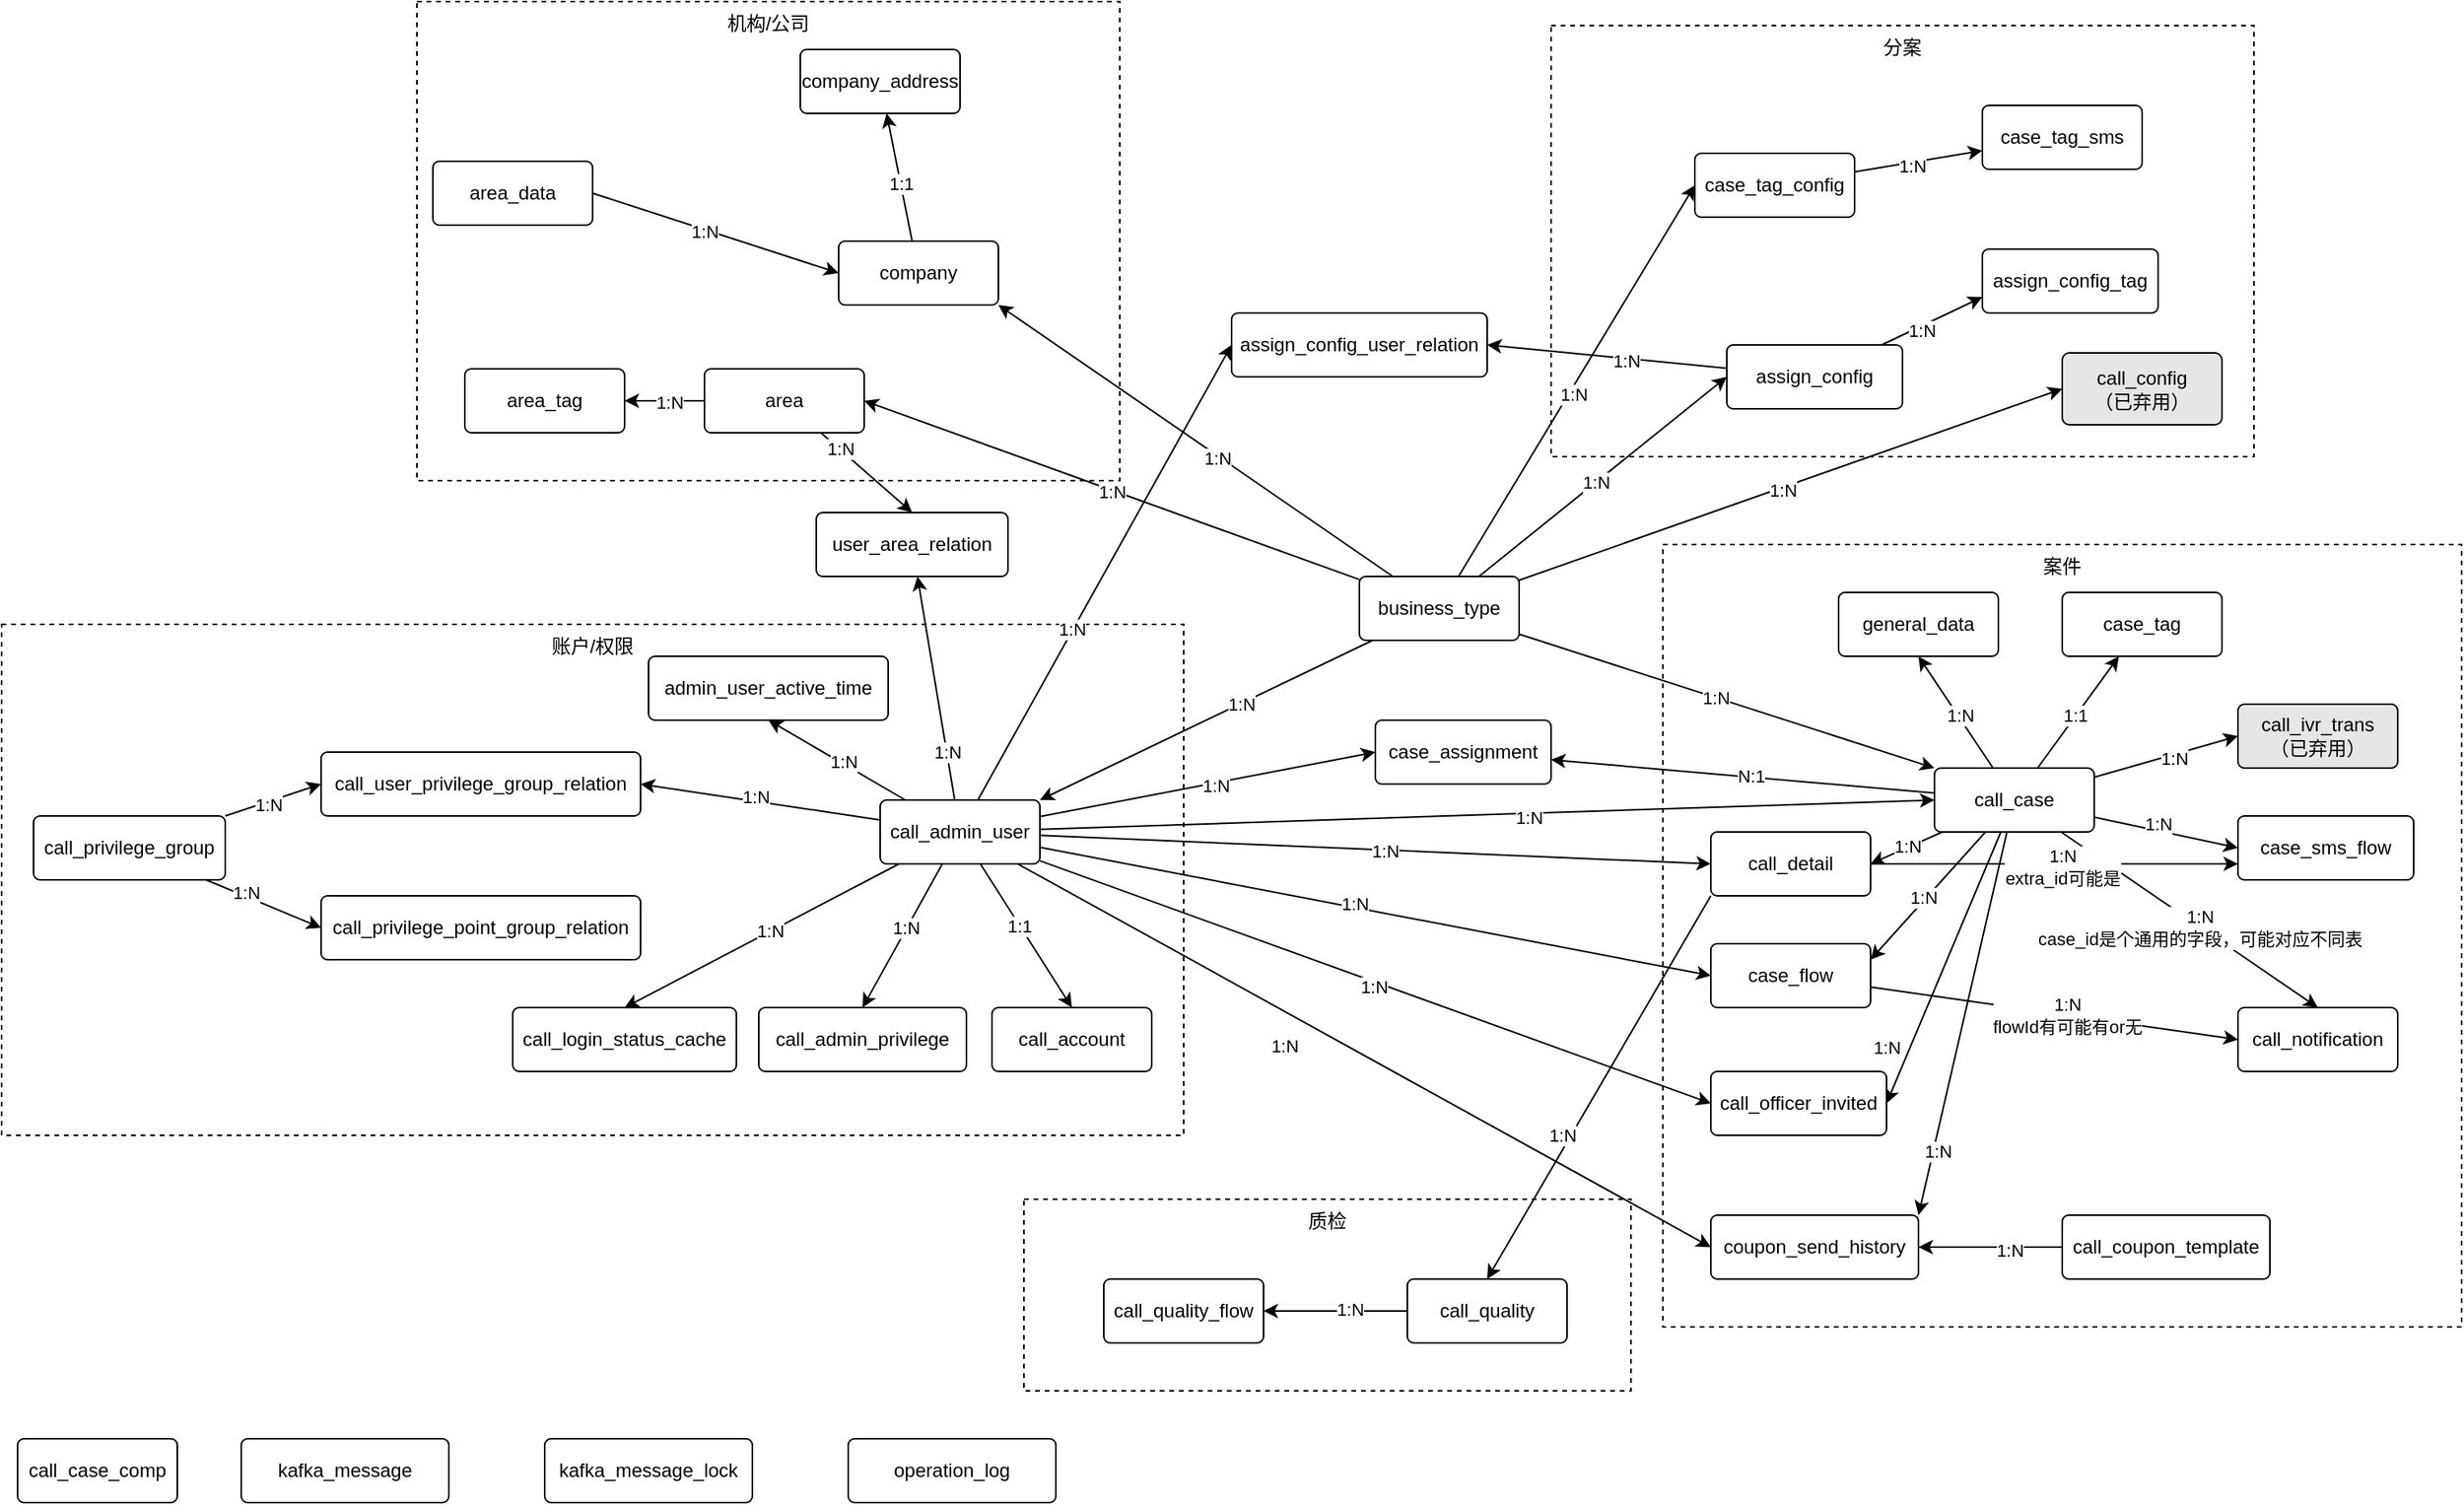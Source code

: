 <mxfile version="21.6.3" type="github">
  <diagram name="数据表及关系" id="yUdO4xcYojDsIHdRHsY_">
    <mxGraphModel dx="2021" dy="1785" grid="1" gridSize="10" guides="1" tooltips="1" connect="1" arrows="1" fold="1" page="1" pageScale="1" pageWidth="827" pageHeight="1169" math="0" shadow="0">
      <root>
        <mxCell id="0" />
        <mxCell id="1" parent="0" />
        <mxCell id="k25ElWPyXL3KTAe7HJmq-136" value="分案" style="rounded=0;whiteSpace=wrap;html=1;verticalAlign=top;dashed=1;" parent="1" vertex="1">
          <mxGeometry x="640" y="-935" width="440" height="270" as="geometry" />
        </mxCell>
        <mxCell id="k25ElWPyXL3KTAe7HJmq-135" value="质检" style="rounded=0;whiteSpace=wrap;html=1;verticalAlign=top;dashed=1;" parent="1" vertex="1">
          <mxGeometry x="310" y="-200" width="380" height="120" as="geometry" />
        </mxCell>
        <mxCell id="k25ElWPyXL3KTAe7HJmq-134" value="案件" style="rounded=0;whiteSpace=wrap;html=1;verticalAlign=top;dashed=1;" parent="1" vertex="1">
          <mxGeometry x="710" y="-610" width="500" height="490" as="geometry" />
        </mxCell>
        <mxCell id="k25ElWPyXL3KTAe7HJmq-133" value="账户/权限" style="rounded=0;whiteSpace=wrap;html=1;verticalAlign=top;dashed=1;" parent="1" vertex="1">
          <mxGeometry x="-330" y="-560" width="740" height="320" as="geometry" />
        </mxCell>
        <mxCell id="k25ElWPyXL3KTAe7HJmq-132" value="机构/公司" style="rounded=0;whiteSpace=wrap;html=1;verticalAlign=top;dashed=1;" parent="1" vertex="1">
          <mxGeometry x="-70" y="-950" width="440" height="300" as="geometry" />
        </mxCell>
        <mxCell id="k25ElWPyXL3KTAe7HJmq-6" style="rounded=0;orthogonalLoop=1;jettySize=auto;html=1;" parent="1" source="k25ElWPyXL3KTAe7HJmq-3" target="k25ElWPyXL3KTAe7HJmq-5" edge="1">
          <mxGeometry relative="1" as="geometry" />
        </mxCell>
        <mxCell id="k25ElWPyXL3KTAe7HJmq-7" value="1:1" style="edgeLabel;html=1;align=center;verticalAlign=middle;resizable=0;points=[];" parent="k25ElWPyXL3KTAe7HJmq-6" vertex="1" connectable="0">
          <mxGeometry x="-0.04" y="1" relative="1" as="geometry">
            <mxPoint y="1" as="offset" />
          </mxGeometry>
        </mxCell>
        <mxCell id="k25ElWPyXL3KTAe7HJmq-18" style="edgeStyle=none;rounded=0;orthogonalLoop=1;jettySize=auto;html=1;entryX=1;entryY=0.5;entryDx=0;entryDy=0;" parent="1" source="k25ElWPyXL3KTAe7HJmq-3" target="k25ElWPyXL3KTAe7HJmq-17" edge="1">
          <mxGeometry relative="1" as="geometry" />
        </mxCell>
        <mxCell id="k25ElWPyXL3KTAe7HJmq-19" value="1:N" style="edgeLabel;html=1;align=center;verticalAlign=middle;resizable=0;points=[];" parent="k25ElWPyXL3KTAe7HJmq-18" vertex="1" connectable="0">
          <mxGeometry x="-0.017" y="-1" relative="1" as="geometry">
            <mxPoint as="offset" />
          </mxGeometry>
        </mxCell>
        <mxCell id="k25ElWPyXL3KTAe7HJmq-23" style="edgeStyle=none;rounded=0;orthogonalLoop=1;jettySize=auto;html=1;entryX=1;entryY=0.25;entryDx=0;entryDy=0;" parent="1" source="k25ElWPyXL3KTAe7HJmq-3" target="k25ElWPyXL3KTAe7HJmq-22" edge="1">
          <mxGeometry relative="1" as="geometry" />
        </mxCell>
        <mxCell id="k25ElWPyXL3KTAe7HJmq-25" value="1:N" style="edgeLabel;html=1;align=center;verticalAlign=middle;resizable=0;points=[];" parent="k25ElWPyXL3KTAe7HJmq-23" vertex="1" connectable="0">
          <mxGeometry x="0.056" y="-2" relative="1" as="geometry">
            <mxPoint as="offset" />
          </mxGeometry>
        </mxCell>
        <mxCell id="k25ElWPyXL3KTAe7HJmq-47" style="edgeStyle=none;rounded=0;orthogonalLoop=1;jettySize=auto;html=1;entryX=0;entryY=0.5;entryDx=0;entryDy=0;" parent="1" source="k25ElWPyXL3KTAe7HJmq-3" target="k25ElWPyXL3KTAe7HJmq-46" edge="1">
          <mxGeometry relative="1" as="geometry" />
        </mxCell>
        <mxCell id="k25ElWPyXL3KTAe7HJmq-48" value="1:N" style="edgeLabel;html=1;align=center;verticalAlign=middle;resizable=0;points=[];" parent="k25ElWPyXL3KTAe7HJmq-47" vertex="1" connectable="0">
          <mxGeometry x="0.111" y="-2" relative="1" as="geometry">
            <mxPoint x="-1" as="offset" />
          </mxGeometry>
        </mxCell>
        <mxCell id="k25ElWPyXL3KTAe7HJmq-53" style="edgeStyle=none;rounded=0;orthogonalLoop=1;jettySize=auto;html=1;entryX=0.5;entryY=0;entryDx=0;entryDy=0;" parent="1" source="k25ElWPyXL3KTAe7HJmq-3" target="k25ElWPyXL3KTAe7HJmq-52" edge="1">
          <mxGeometry relative="1" as="geometry" />
        </mxCell>
        <mxCell id="k25ElWPyXL3KTAe7HJmq-55" value="1:N&lt;br&gt;case_id是个通用的字段，可能对应不同表" style="edgeLabel;html=1;align=center;verticalAlign=middle;resizable=0;points=[];" parent="k25ElWPyXL3KTAe7HJmq-53" vertex="1" connectable="0">
          <mxGeometry x="0.08" y="-1" relative="1" as="geometry">
            <mxPoint as="offset" />
          </mxGeometry>
        </mxCell>
        <mxCell id="k25ElWPyXL3KTAe7HJmq-58" style="edgeStyle=none;rounded=0;orthogonalLoop=1;jettySize=auto;html=1;entryX=1;entryY=0.5;entryDx=0;entryDy=0;" parent="1" source="k25ElWPyXL3KTAe7HJmq-3" target="k25ElWPyXL3KTAe7HJmq-57" edge="1">
          <mxGeometry relative="1" as="geometry" />
        </mxCell>
        <mxCell id="k25ElWPyXL3KTAe7HJmq-60" value="1:N" style="edgeLabel;html=1;align=center;verticalAlign=middle;resizable=0;points=[];" parent="k25ElWPyXL3KTAe7HJmq-58" vertex="1" connectable="0">
          <mxGeometry x="-0.037" relative="1" as="geometry">
            <mxPoint x="-37" y="53" as="offset" />
          </mxGeometry>
        </mxCell>
        <mxCell id="k25ElWPyXL3KTAe7HJmq-78" style="edgeStyle=none;rounded=0;orthogonalLoop=1;jettySize=auto;html=1;" parent="1" source="k25ElWPyXL3KTAe7HJmq-3" target="k25ElWPyXL3KTAe7HJmq-77" edge="1">
          <mxGeometry relative="1" as="geometry" />
        </mxCell>
        <mxCell id="k25ElWPyXL3KTAe7HJmq-80" value="N:1" style="edgeLabel;html=1;align=center;verticalAlign=middle;resizable=0;points=[];" parent="k25ElWPyXL3KTAe7HJmq-78" vertex="1" connectable="0">
          <mxGeometry x="-0.035" y="-1" relative="1" as="geometry">
            <mxPoint as="offset" />
          </mxGeometry>
        </mxCell>
        <mxCell id="k25ElWPyXL3KTAe7HJmq-83" style="edgeStyle=none;rounded=0;orthogonalLoop=1;jettySize=auto;html=1;entryX=0;entryY=0.5;entryDx=0;entryDy=0;" parent="1" source="k25ElWPyXL3KTAe7HJmq-3" target="k25ElWPyXL3KTAe7HJmq-82" edge="1">
          <mxGeometry relative="1" as="geometry" />
        </mxCell>
        <mxCell id="k25ElWPyXL3KTAe7HJmq-84" value="1:N" style="edgeLabel;html=1;align=center;verticalAlign=middle;resizable=0;points=[];" parent="k25ElWPyXL3KTAe7HJmq-83" vertex="1" connectable="0">
          <mxGeometry x="0.175" y="-3" relative="1" as="geometry">
            <mxPoint x="-12" y="-10" as="offset" />
          </mxGeometry>
        </mxCell>
        <mxCell id="k25ElWPyXL3KTAe7HJmq-97" style="edgeStyle=none;rounded=0;orthogonalLoop=1;jettySize=auto;html=1;entryX=1;entryY=0;entryDx=0;entryDy=0;" parent="1" source="k25ElWPyXL3KTAe7HJmq-3" target="k25ElWPyXL3KTAe7HJmq-96" edge="1">
          <mxGeometry relative="1" as="geometry" />
        </mxCell>
        <mxCell id="k25ElWPyXL3KTAe7HJmq-98" value="1:N" style="edgeLabel;html=1;align=center;verticalAlign=middle;resizable=0;points=[];" parent="k25ElWPyXL3KTAe7HJmq-97" vertex="1" connectable="0">
          <mxGeometry x="0.362" y="-1" relative="1" as="geometry">
            <mxPoint x="-5" y="37" as="offset" />
          </mxGeometry>
        </mxCell>
        <mxCell id="k25ElWPyXL3KTAe7HJmq-104" style="edgeStyle=none;rounded=0;orthogonalLoop=1;jettySize=auto;html=1;entryX=0.5;entryY=1;entryDx=0;entryDy=0;" parent="1" source="k25ElWPyXL3KTAe7HJmq-3" target="k25ElWPyXL3KTAe7HJmq-103" edge="1">
          <mxGeometry relative="1" as="geometry" />
        </mxCell>
        <mxCell id="k25ElWPyXL3KTAe7HJmq-105" value="1:N" style="edgeLabel;html=1;align=center;verticalAlign=middle;resizable=0;points=[];" parent="k25ElWPyXL3KTAe7HJmq-104" vertex="1" connectable="0">
          <mxGeometry x="-0.059" y="-1" relative="1" as="geometry">
            <mxPoint as="offset" />
          </mxGeometry>
        </mxCell>
        <mxCell id="k25ElWPyXL3KTAe7HJmq-3" value="call_case" style="rounded=1;arcSize=10;whiteSpace=wrap;html=1;align=center;" parent="1" vertex="1">
          <mxGeometry x="880" y="-470" width="100" height="40" as="geometry" />
        </mxCell>
        <mxCell id="k25ElWPyXL3KTAe7HJmq-5" value="case_tag" style="rounded=1;arcSize=10;whiteSpace=wrap;html=1;align=center;" parent="1" vertex="1">
          <mxGeometry x="960" y="-580" width="100" height="40" as="geometry" />
        </mxCell>
        <mxCell id="k25ElWPyXL3KTAe7HJmq-9" style="edgeStyle=none;rounded=0;orthogonalLoop=1;jettySize=auto;html=1;entryX=0;entryY=0;entryDx=0;entryDy=0;" parent="1" source="k25ElWPyXL3KTAe7HJmq-8" target="k25ElWPyXL3KTAe7HJmq-3" edge="1">
          <mxGeometry relative="1" as="geometry" />
        </mxCell>
        <mxCell id="k25ElWPyXL3KTAe7HJmq-10" value="1:N" style="edgeLabel;html=1;align=center;verticalAlign=middle;resizable=0;points=[];" parent="k25ElWPyXL3KTAe7HJmq-9" vertex="1" connectable="0">
          <mxGeometry x="-0.068" relative="1" as="geometry">
            <mxPoint x="1" as="offset" />
          </mxGeometry>
        </mxCell>
        <mxCell id="k25ElWPyXL3KTAe7HJmq-15" style="edgeStyle=none;rounded=0;orthogonalLoop=1;jettySize=auto;html=1;entryX=1;entryY=0;entryDx=0;entryDy=0;" parent="1" source="k25ElWPyXL3KTAe7HJmq-8" target="k25ElWPyXL3KTAe7HJmq-11" edge="1">
          <mxGeometry relative="1" as="geometry" />
        </mxCell>
        <mxCell id="k25ElWPyXL3KTAe7HJmq-16" value="1:N" style="edgeLabel;html=1;align=center;verticalAlign=middle;resizable=0;points=[];" parent="k25ElWPyXL3KTAe7HJmq-15" vertex="1" connectable="0">
          <mxGeometry x="-0.207" relative="1" as="geometry">
            <mxPoint as="offset" />
          </mxGeometry>
        </mxCell>
        <mxCell id="k25ElWPyXL3KTAe7HJmq-31" style="edgeStyle=none;rounded=0;orthogonalLoop=1;jettySize=auto;html=1;entryX=0;entryY=0.5;entryDx=0;entryDy=0;" parent="1" source="k25ElWPyXL3KTAe7HJmq-8" target="k25ElWPyXL3KTAe7HJmq-27" edge="1">
          <mxGeometry relative="1" as="geometry" />
        </mxCell>
        <mxCell id="k25ElWPyXL3KTAe7HJmq-32" value="1:N" style="edgeLabel;html=1;align=center;verticalAlign=middle;resizable=0;points=[];" parent="k25ElWPyXL3KTAe7HJmq-31" vertex="1" connectable="0">
          <mxGeometry x="-0.055" y="-2" relative="1" as="geometry">
            <mxPoint as="offset" />
          </mxGeometry>
        </mxCell>
        <mxCell id="k25ElWPyXL3KTAe7HJmq-43" style="edgeStyle=none;rounded=0;orthogonalLoop=1;jettySize=auto;html=1;entryX=0;entryY=0.5;entryDx=0;entryDy=0;" parent="1" source="k25ElWPyXL3KTAe7HJmq-8" target="k25ElWPyXL3KTAe7HJmq-42" edge="1">
          <mxGeometry relative="1" as="geometry" />
        </mxCell>
        <mxCell id="k25ElWPyXL3KTAe7HJmq-44" value="1:N" style="edgeLabel;html=1;align=center;verticalAlign=middle;resizable=0;points=[];" parent="k25ElWPyXL3KTAe7HJmq-43" vertex="1" connectable="0">
          <mxGeometry x="-0.031" relative="1" as="geometry">
            <mxPoint y="1" as="offset" />
          </mxGeometry>
        </mxCell>
        <mxCell id="k25ElWPyXL3KTAe7HJmq-89" style="edgeStyle=none;rounded=0;orthogonalLoop=1;jettySize=auto;html=1;entryX=1;entryY=1;entryDx=0;entryDy=0;" parent="1" source="k25ElWPyXL3KTAe7HJmq-8" target="k25ElWPyXL3KTAe7HJmq-85" edge="1">
          <mxGeometry relative="1" as="geometry" />
        </mxCell>
        <mxCell id="k25ElWPyXL3KTAe7HJmq-90" value="1:N" style="edgeLabel;html=1;align=center;verticalAlign=middle;resizable=0;points=[];" parent="k25ElWPyXL3KTAe7HJmq-89" vertex="1" connectable="0">
          <mxGeometry x="-0.118" y="1" relative="1" as="geometry">
            <mxPoint x="-1" as="offset" />
          </mxGeometry>
        </mxCell>
        <mxCell id="k25ElWPyXL3KTAe7HJmq-91" style="edgeStyle=none;rounded=0;orthogonalLoop=1;jettySize=auto;html=1;entryX=1;entryY=0.5;entryDx=0;entryDy=0;" parent="1" source="k25ElWPyXL3KTAe7HJmq-8" target="k25ElWPyXL3KTAe7HJmq-86" edge="1">
          <mxGeometry relative="1" as="geometry" />
        </mxCell>
        <mxCell id="k25ElWPyXL3KTAe7HJmq-92" value="1:N" style="edgeLabel;html=1;align=center;verticalAlign=middle;resizable=0;points=[];" parent="k25ElWPyXL3KTAe7HJmq-91" vertex="1" connectable="0">
          <mxGeometry x="-0.008" relative="1" as="geometry">
            <mxPoint x="-1" as="offset" />
          </mxGeometry>
        </mxCell>
        <mxCell id="k25ElWPyXL3KTAe7HJmq-122" style="edgeStyle=none;rounded=0;orthogonalLoop=1;jettySize=auto;html=1;entryX=0;entryY=0.5;entryDx=0;entryDy=0;" parent="1" source="k25ElWPyXL3KTAe7HJmq-8" target="k25ElWPyXL3KTAe7HJmq-121" edge="1">
          <mxGeometry relative="1" as="geometry" />
        </mxCell>
        <mxCell id="k25ElWPyXL3KTAe7HJmq-123" value="1:N" style="edgeLabel;html=1;align=center;verticalAlign=middle;resizable=0;points=[];" parent="k25ElWPyXL3KTAe7HJmq-122" vertex="1" connectable="0">
          <mxGeometry x="-0.05" y="1" relative="1" as="geometry">
            <mxPoint y="1" as="offset" />
          </mxGeometry>
        </mxCell>
        <mxCell id="k25ElWPyXL3KTAe7HJmq-8" value="business_type" style="rounded=1;arcSize=10;whiteSpace=wrap;html=1;align=center;" parent="1" vertex="1">
          <mxGeometry x="520" y="-590" width="100" height="40" as="geometry" />
        </mxCell>
        <mxCell id="k25ElWPyXL3KTAe7HJmq-12" style="edgeStyle=none;rounded=0;orthogonalLoop=1;jettySize=auto;html=1;entryX=0;entryY=0.5;entryDx=0;entryDy=0;" parent="1" source="k25ElWPyXL3KTAe7HJmq-11" target="k25ElWPyXL3KTAe7HJmq-3" edge="1">
          <mxGeometry relative="1" as="geometry" />
        </mxCell>
        <mxCell id="k25ElWPyXL3KTAe7HJmq-13" value="1:N" style="edgeLabel;html=1;align=center;verticalAlign=middle;resizable=0;points=[];" parent="k25ElWPyXL3KTAe7HJmq-12" vertex="1" connectable="0">
          <mxGeometry x="0.091" y="-1" relative="1" as="geometry">
            <mxPoint y="1" as="offset" />
          </mxGeometry>
        </mxCell>
        <mxCell id="k25ElWPyXL3KTAe7HJmq-20" style="edgeStyle=none;rounded=0;orthogonalLoop=1;jettySize=auto;html=1;entryX=0;entryY=0.5;entryDx=0;entryDy=0;" parent="1" source="k25ElWPyXL3KTAe7HJmq-11" target="k25ElWPyXL3KTAe7HJmq-17" edge="1">
          <mxGeometry relative="1" as="geometry" />
        </mxCell>
        <mxCell id="k25ElWPyXL3KTAe7HJmq-21" value="1:N" style="edgeLabel;html=1;align=center;verticalAlign=middle;resizable=0;points=[];" parent="k25ElWPyXL3KTAe7HJmq-20" vertex="1" connectable="0">
          <mxGeometry x="0.028" relative="1" as="geometry">
            <mxPoint as="offset" />
          </mxGeometry>
        </mxCell>
        <mxCell id="k25ElWPyXL3KTAe7HJmq-24" style="edgeStyle=none;rounded=0;orthogonalLoop=1;jettySize=auto;html=1;entryX=0;entryY=0.5;entryDx=0;entryDy=0;" parent="1" source="k25ElWPyXL3KTAe7HJmq-11" target="k25ElWPyXL3KTAe7HJmq-22" edge="1">
          <mxGeometry relative="1" as="geometry">
            <mxPoint x="610" y="-600" as="targetPoint" />
          </mxGeometry>
        </mxCell>
        <mxCell id="k25ElWPyXL3KTAe7HJmq-26" value="1:N" style="edgeLabel;html=1;align=center;verticalAlign=middle;resizable=0;points=[];" parent="k25ElWPyXL3KTAe7HJmq-24" vertex="1" connectable="0">
          <mxGeometry x="-0.064" y="2" relative="1" as="geometry">
            <mxPoint as="offset" />
          </mxGeometry>
        </mxCell>
        <mxCell id="k25ElWPyXL3KTAe7HJmq-36" style="edgeStyle=none;rounded=0;orthogonalLoop=1;jettySize=auto;html=1;entryX=0.5;entryY=0;entryDx=0;entryDy=0;" parent="1" source="k25ElWPyXL3KTAe7HJmq-11" target="k25ElWPyXL3KTAe7HJmq-35" edge="1">
          <mxGeometry relative="1" as="geometry" />
        </mxCell>
        <mxCell id="k25ElWPyXL3KTAe7HJmq-37" value="1:1" style="edgeLabel;html=1;align=center;verticalAlign=middle;resizable=0;points=[];" parent="k25ElWPyXL3KTAe7HJmq-36" vertex="1" connectable="0">
          <mxGeometry x="-0.13" y="-1" relative="1" as="geometry">
            <mxPoint y="-1" as="offset" />
          </mxGeometry>
        </mxCell>
        <mxCell id="k25ElWPyXL3KTAe7HJmq-40" style="edgeStyle=none;rounded=0;orthogonalLoop=1;jettySize=auto;html=1;entryX=0.5;entryY=0;entryDx=0;entryDy=0;" parent="1" source="k25ElWPyXL3KTAe7HJmq-11" target="k25ElWPyXL3KTAe7HJmq-38" edge="1">
          <mxGeometry relative="1" as="geometry" />
        </mxCell>
        <mxCell id="k25ElWPyXL3KTAe7HJmq-41" value="1:N" style="edgeLabel;html=1;align=center;verticalAlign=middle;resizable=0;points=[];" parent="k25ElWPyXL3KTAe7HJmq-40" vertex="1" connectable="0">
          <mxGeometry x="-0.103" y="-2" relative="1" as="geometry">
            <mxPoint x="1" as="offset" />
          </mxGeometry>
        </mxCell>
        <mxCell id="k25ElWPyXL3KTAe7HJmq-50" style="edgeStyle=none;rounded=0;orthogonalLoop=1;jettySize=auto;html=1;entryX=0.5;entryY=0;entryDx=0;entryDy=0;" parent="1" source="k25ElWPyXL3KTAe7HJmq-11" target="k25ElWPyXL3KTAe7HJmq-49" edge="1">
          <mxGeometry relative="1" as="geometry" />
        </mxCell>
        <mxCell id="k25ElWPyXL3KTAe7HJmq-51" value="1:N" style="edgeLabel;html=1;align=center;verticalAlign=middle;resizable=0;points=[];" parent="k25ElWPyXL3KTAe7HJmq-50" vertex="1" connectable="0">
          <mxGeometry x="-0.064" relative="1" as="geometry">
            <mxPoint as="offset" />
          </mxGeometry>
        </mxCell>
        <mxCell id="k25ElWPyXL3KTAe7HJmq-59" style="edgeStyle=none;rounded=0;orthogonalLoop=1;jettySize=auto;html=1;entryX=0;entryY=0.5;entryDx=0;entryDy=0;" parent="1" source="k25ElWPyXL3KTAe7HJmq-11" target="k25ElWPyXL3KTAe7HJmq-57" edge="1">
          <mxGeometry relative="1" as="geometry" />
        </mxCell>
        <mxCell id="k25ElWPyXL3KTAe7HJmq-61" value="1:N" style="edgeLabel;html=1;align=center;verticalAlign=middle;resizable=0;points=[];" parent="k25ElWPyXL3KTAe7HJmq-59" vertex="1" connectable="0">
          <mxGeometry x="0.001" y="-3" relative="1" as="geometry">
            <mxPoint as="offset" />
          </mxGeometry>
        </mxCell>
        <mxCell id="k25ElWPyXL3KTAe7HJmq-71" style="edgeStyle=none;rounded=0;orthogonalLoop=1;jettySize=auto;html=1;entryX=1;entryY=0.5;entryDx=0;entryDy=0;" parent="1" source="k25ElWPyXL3KTAe7HJmq-11" target="k25ElWPyXL3KTAe7HJmq-70" edge="1">
          <mxGeometry relative="1" as="geometry" />
        </mxCell>
        <mxCell id="k25ElWPyXL3KTAe7HJmq-74" value="1:N" style="edgeLabel;html=1;align=center;verticalAlign=middle;resizable=0;points=[];" parent="k25ElWPyXL3KTAe7HJmq-71" vertex="1" connectable="0">
          <mxGeometry x="0.045" y="-3" relative="1" as="geometry">
            <mxPoint as="offset" />
          </mxGeometry>
        </mxCell>
        <mxCell id="k25ElWPyXL3KTAe7HJmq-79" style="edgeStyle=none;rounded=0;orthogonalLoop=1;jettySize=auto;html=1;entryX=0;entryY=0.5;entryDx=0;entryDy=0;" parent="1" source="k25ElWPyXL3KTAe7HJmq-11" target="k25ElWPyXL3KTAe7HJmq-77" edge="1">
          <mxGeometry relative="1" as="geometry" />
        </mxCell>
        <mxCell id="k25ElWPyXL3KTAe7HJmq-81" value="1:N" style="edgeLabel;html=1;align=center;verticalAlign=middle;resizable=0;points=[];" parent="k25ElWPyXL3KTAe7HJmq-79" vertex="1" connectable="0">
          <mxGeometry x="0.048" y="3" relative="1" as="geometry">
            <mxPoint y="4" as="offset" />
          </mxGeometry>
        </mxCell>
        <mxCell id="k25ElWPyXL3KTAe7HJmq-101" style="edgeStyle=none;rounded=0;orthogonalLoop=1;jettySize=auto;html=1;entryX=0;entryY=0.5;entryDx=0;entryDy=0;" parent="1" source="k25ElWPyXL3KTAe7HJmq-11" target="k25ElWPyXL3KTAe7HJmq-96" edge="1">
          <mxGeometry relative="1" as="geometry" />
        </mxCell>
        <mxCell id="k25ElWPyXL3KTAe7HJmq-102" value="1:N" style="edgeLabel;html=1;align=center;verticalAlign=middle;resizable=0;points=[];" parent="k25ElWPyXL3KTAe7HJmq-101" vertex="1" connectable="0">
          <mxGeometry x="0.223" y="2" relative="1" as="geometry">
            <mxPoint x="-100" y="-31" as="offset" />
          </mxGeometry>
        </mxCell>
        <mxCell id="k25ElWPyXL3KTAe7HJmq-111" style="edgeStyle=none;rounded=0;orthogonalLoop=1;jettySize=auto;html=1;" parent="1" source="k25ElWPyXL3KTAe7HJmq-11" target="k25ElWPyXL3KTAe7HJmq-109" edge="1">
          <mxGeometry relative="1" as="geometry" />
        </mxCell>
        <mxCell id="k25ElWPyXL3KTAe7HJmq-113" value="1:N" style="edgeLabel;html=1;align=center;verticalAlign=middle;resizable=0;points=[];" parent="k25ElWPyXL3KTAe7HJmq-111" vertex="1" connectable="0">
          <mxGeometry x="-0.56" relative="1" as="geometry">
            <mxPoint as="offset" />
          </mxGeometry>
        </mxCell>
        <mxCell id="k25ElWPyXL3KTAe7HJmq-115" style="edgeStyle=none;rounded=0;orthogonalLoop=1;jettySize=auto;html=1;entryX=0.5;entryY=1;entryDx=0;entryDy=0;" parent="1" source="k25ElWPyXL3KTAe7HJmq-11" target="k25ElWPyXL3KTAe7HJmq-114" edge="1">
          <mxGeometry relative="1" as="geometry" />
        </mxCell>
        <mxCell id="k25ElWPyXL3KTAe7HJmq-116" value="1:N" style="edgeLabel;html=1;align=center;verticalAlign=middle;resizable=0;points=[];" parent="k25ElWPyXL3KTAe7HJmq-115" vertex="1" connectable="0">
          <mxGeometry x="-0.086" y="-1" relative="1" as="geometry">
            <mxPoint as="offset" />
          </mxGeometry>
        </mxCell>
        <mxCell id="k25ElWPyXL3KTAe7HJmq-130" style="edgeStyle=none;rounded=0;orthogonalLoop=1;jettySize=auto;html=1;entryX=0;entryY=0.5;entryDx=0;entryDy=0;" parent="1" source="k25ElWPyXL3KTAe7HJmq-11" target="k25ElWPyXL3KTAe7HJmq-127" edge="1">
          <mxGeometry relative="1" as="geometry" />
        </mxCell>
        <mxCell id="k25ElWPyXL3KTAe7HJmq-131" value="1:N" style="edgeLabel;html=1;align=center;verticalAlign=middle;resizable=0;points=[];" parent="k25ElWPyXL3KTAe7HJmq-130" vertex="1" connectable="0">
          <mxGeometry x="-0.25" y="1" relative="1" as="geometry">
            <mxPoint as="offset" />
          </mxGeometry>
        </mxCell>
        <mxCell id="k25ElWPyXL3KTAe7HJmq-11" value="call_admin_user" style="rounded=1;arcSize=10;whiteSpace=wrap;html=1;align=center;" parent="1" vertex="1">
          <mxGeometry x="220" y="-450" width="100" height="40" as="geometry" />
        </mxCell>
        <mxCell id="k25ElWPyXL3KTAe7HJmq-65" style="edgeStyle=none;rounded=0;orthogonalLoop=1;jettySize=auto;html=1;entryX=0.5;entryY=0;entryDx=0;entryDy=0;exitX=0;exitY=1;exitDx=0;exitDy=0;" parent="1" source="k25ElWPyXL3KTAe7HJmq-17" target="k25ElWPyXL3KTAe7HJmq-64" edge="1">
          <mxGeometry relative="1" as="geometry" />
        </mxCell>
        <mxCell id="k25ElWPyXL3KTAe7HJmq-66" value="1:N" style="edgeLabel;html=1;align=center;verticalAlign=middle;resizable=0;points=[];" parent="k25ElWPyXL3KTAe7HJmq-65" vertex="1" connectable="0">
          <mxGeometry x="-0.125" relative="1" as="geometry">
            <mxPoint x="-32" y="45" as="offset" />
          </mxGeometry>
        </mxCell>
        <mxCell id="r7IPP9PSDweJiNPolzMG-1" style="edgeStyle=orthogonalEdgeStyle;rounded=0;orthogonalLoop=1;jettySize=auto;html=1;entryX=0;entryY=0.75;entryDx=0;entryDy=0;" edge="1" parent="1" source="k25ElWPyXL3KTAe7HJmq-17" target="k25ElWPyXL3KTAe7HJmq-82">
          <mxGeometry relative="1" as="geometry" />
        </mxCell>
        <mxCell id="r7IPP9PSDweJiNPolzMG-2" value="1:N&lt;br&gt;extra_id可能是" style="edgeLabel;html=1;align=center;verticalAlign=middle;resizable=0;points=[];" vertex="1" connectable="0" parent="r7IPP9PSDweJiNPolzMG-1">
          <mxGeometry x="0.043" y="-1" relative="1" as="geometry">
            <mxPoint y="1" as="offset" />
          </mxGeometry>
        </mxCell>
        <mxCell id="k25ElWPyXL3KTAe7HJmq-17" value="call_detail" style="rounded=1;arcSize=10;whiteSpace=wrap;html=1;align=center;" parent="1" vertex="1">
          <mxGeometry x="740" y="-430" width="100" height="40" as="geometry" />
        </mxCell>
        <mxCell id="k25ElWPyXL3KTAe7HJmq-54" style="edgeStyle=none;rounded=0;orthogonalLoop=1;jettySize=auto;html=1;entryX=0;entryY=0.5;entryDx=0;entryDy=0;" parent="1" source="k25ElWPyXL3KTAe7HJmq-22" target="k25ElWPyXL3KTAe7HJmq-52" edge="1">
          <mxGeometry relative="1" as="geometry" />
        </mxCell>
        <mxCell id="k25ElWPyXL3KTAe7HJmq-56" value="1:N&lt;br&gt;flowId有可能有or无" style="edgeLabel;html=1;align=center;verticalAlign=middle;resizable=0;points=[];" parent="k25ElWPyXL3KTAe7HJmq-54" vertex="1" connectable="0">
          <mxGeometry x="-0.137" y="-2" relative="1" as="geometry">
            <mxPoint x="24" y="1" as="offset" />
          </mxGeometry>
        </mxCell>
        <mxCell id="k25ElWPyXL3KTAe7HJmq-22" value="case_flow" style="rounded=1;arcSize=10;whiteSpace=wrap;html=1;align=center;" parent="1" vertex="1">
          <mxGeometry x="740" y="-360" width="100" height="40" as="geometry" />
        </mxCell>
        <mxCell id="k25ElWPyXL3KTAe7HJmq-29" style="edgeStyle=none;rounded=0;orthogonalLoop=1;jettySize=auto;html=1;" parent="1" source="k25ElWPyXL3KTAe7HJmq-27" target="k25ElWPyXL3KTAe7HJmq-28" edge="1">
          <mxGeometry relative="1" as="geometry" />
        </mxCell>
        <mxCell id="k25ElWPyXL3KTAe7HJmq-30" value="1:N" style="edgeLabel;html=1;align=center;verticalAlign=middle;resizable=0;points=[];" parent="k25ElWPyXL3KTAe7HJmq-29" vertex="1" connectable="0">
          <mxGeometry x="-0.1" y="-1" relative="1" as="geometry">
            <mxPoint y="1" as="offset" />
          </mxGeometry>
        </mxCell>
        <mxCell id="k25ElWPyXL3KTAe7HJmq-27" value="case_tag_config" style="rounded=1;arcSize=10;whiteSpace=wrap;html=1;align=center;" parent="1" vertex="1">
          <mxGeometry x="730" y="-855" width="100" height="40" as="geometry" />
        </mxCell>
        <mxCell id="k25ElWPyXL3KTAe7HJmq-28" value="case_tag_sms" style="rounded=1;arcSize=10;whiteSpace=wrap;html=1;align=center;" parent="1" vertex="1">
          <mxGeometry x="910" y="-885" width="100" height="40" as="geometry" />
        </mxCell>
        <mxCell id="k25ElWPyXL3KTAe7HJmq-34" value="call_case_comp" style="rounded=1;arcSize=10;whiteSpace=wrap;html=1;align=center;" parent="1" vertex="1">
          <mxGeometry x="-320" y="-50" width="100" height="40" as="geometry" />
        </mxCell>
        <mxCell id="k25ElWPyXL3KTAe7HJmq-35" value="call_account" style="rounded=1;arcSize=10;whiteSpace=wrap;html=1;align=center;" parent="1" vertex="1">
          <mxGeometry x="290" y="-320" width="100" height="40" as="geometry" />
        </mxCell>
        <mxCell id="k25ElWPyXL3KTAe7HJmq-38" value="call_admin_privilege" style="rounded=1;arcSize=10;whiteSpace=wrap;html=1;align=center;" parent="1" vertex="1">
          <mxGeometry x="144" y="-320" width="130" height="40" as="geometry" />
        </mxCell>
        <mxCell id="k25ElWPyXL3KTAe7HJmq-42" value="call_config&lt;br&gt;（已弃用）" style="rounded=1;arcSize=10;whiteSpace=wrap;html=1;align=center;fillColor=#E6E6E6;" parent="1" vertex="1">
          <mxGeometry x="960" y="-730" width="100" height="45" as="geometry" />
        </mxCell>
        <mxCell id="k25ElWPyXL3KTAe7HJmq-99" style="edgeStyle=none;rounded=0;orthogonalLoop=1;jettySize=auto;html=1;entryX=1;entryY=0.5;entryDx=0;entryDy=0;" parent="1" source="k25ElWPyXL3KTAe7HJmq-45" target="k25ElWPyXL3KTAe7HJmq-96" edge="1">
          <mxGeometry relative="1" as="geometry" />
        </mxCell>
        <mxCell id="k25ElWPyXL3KTAe7HJmq-100" value="1:N" style="edgeLabel;html=1;align=center;verticalAlign=middle;resizable=0;points=[];" parent="k25ElWPyXL3KTAe7HJmq-99" vertex="1" connectable="0">
          <mxGeometry x="-0.262" y="2" relative="1" as="geometry">
            <mxPoint as="offset" />
          </mxGeometry>
        </mxCell>
        <mxCell id="k25ElWPyXL3KTAe7HJmq-45" value="call_coupon_template" style="rounded=1;arcSize=10;whiteSpace=wrap;html=1;align=center;" parent="1" vertex="1">
          <mxGeometry x="960" y="-190" width="130" height="40" as="geometry" />
        </mxCell>
        <mxCell id="k25ElWPyXL3KTAe7HJmq-46" value="call_ivr_trans&lt;br&gt;（已弃用）" style="rounded=1;arcSize=10;whiteSpace=wrap;html=1;align=center;fillColor=#E6E6E6;" parent="1" vertex="1">
          <mxGeometry x="1070" y="-510" width="100" height="40" as="geometry" />
        </mxCell>
        <mxCell id="k25ElWPyXL3KTAe7HJmq-49" value="call_login_status_cache" style="rounded=1;arcSize=10;whiteSpace=wrap;html=1;align=center;" parent="1" vertex="1">
          <mxGeometry x="-10" y="-320" width="140" height="40" as="geometry" />
        </mxCell>
        <mxCell id="k25ElWPyXL3KTAe7HJmq-52" value="call_notification" style="rounded=1;arcSize=10;whiteSpace=wrap;html=1;align=center;" parent="1" vertex="1">
          <mxGeometry x="1070" y="-320" width="100" height="40" as="geometry" />
        </mxCell>
        <mxCell id="k25ElWPyXL3KTAe7HJmq-57" value="call_officer_invited" style="rounded=1;arcSize=10;whiteSpace=wrap;html=1;align=center;" parent="1" vertex="1">
          <mxGeometry x="740" y="-280" width="110" height="40" as="geometry" />
        </mxCell>
        <mxCell id="k25ElWPyXL3KTAe7HJmq-72" style="edgeStyle=none;rounded=0;orthogonalLoop=1;jettySize=auto;html=1;entryX=0;entryY=0.5;entryDx=0;entryDy=0;" parent="1" source="k25ElWPyXL3KTAe7HJmq-62" target="k25ElWPyXL3KTAe7HJmq-70" edge="1">
          <mxGeometry relative="1" as="geometry" />
        </mxCell>
        <mxCell id="k25ElWPyXL3KTAe7HJmq-75" value="1:N" style="edgeLabel;html=1;align=center;verticalAlign=middle;resizable=0;points=[];" parent="k25ElWPyXL3KTAe7HJmq-72" vertex="1" connectable="0">
          <mxGeometry x="-0.12" y="-2" relative="1" as="geometry">
            <mxPoint as="offset" />
          </mxGeometry>
        </mxCell>
        <mxCell id="k25ElWPyXL3KTAe7HJmq-73" style="edgeStyle=none;rounded=0;orthogonalLoop=1;jettySize=auto;html=1;entryX=0;entryY=0.5;entryDx=0;entryDy=0;" parent="1" source="k25ElWPyXL3KTAe7HJmq-62" target="k25ElWPyXL3KTAe7HJmq-63" edge="1">
          <mxGeometry relative="1" as="geometry" />
        </mxCell>
        <mxCell id="k25ElWPyXL3KTAe7HJmq-76" value="1:N" style="edgeLabel;html=1;align=center;verticalAlign=middle;resizable=0;points=[];" parent="k25ElWPyXL3KTAe7HJmq-73" vertex="1" connectable="0">
          <mxGeometry x="-0.348" y="2" relative="1" as="geometry">
            <mxPoint as="offset" />
          </mxGeometry>
        </mxCell>
        <mxCell id="k25ElWPyXL3KTAe7HJmq-62" value="call_privilege_group" style="rounded=1;arcSize=10;whiteSpace=wrap;html=1;align=center;" parent="1" vertex="1">
          <mxGeometry x="-310" y="-440" width="120" height="40" as="geometry" />
        </mxCell>
        <mxCell id="k25ElWPyXL3KTAe7HJmq-63" value="call_privilege_point_group_relation" style="rounded=1;arcSize=10;whiteSpace=wrap;html=1;align=center;" parent="1" vertex="1">
          <mxGeometry x="-130" y="-390" width="200" height="40" as="geometry" />
        </mxCell>
        <mxCell id="k25ElWPyXL3KTAe7HJmq-68" style="edgeStyle=none;rounded=0;orthogonalLoop=1;jettySize=auto;html=1;entryX=1;entryY=0.5;entryDx=0;entryDy=0;" parent="1" source="k25ElWPyXL3KTAe7HJmq-64" target="k25ElWPyXL3KTAe7HJmq-67" edge="1">
          <mxGeometry relative="1" as="geometry" />
        </mxCell>
        <mxCell id="k25ElWPyXL3KTAe7HJmq-69" value="1:N" style="edgeLabel;html=1;align=center;verticalAlign=middle;resizable=0;points=[];" parent="k25ElWPyXL3KTAe7HJmq-68" vertex="1" connectable="0">
          <mxGeometry x="-0.2" y="-1" relative="1" as="geometry">
            <mxPoint as="offset" />
          </mxGeometry>
        </mxCell>
        <mxCell id="k25ElWPyXL3KTAe7HJmq-64" value="call_quality" style="rounded=1;arcSize=10;whiteSpace=wrap;html=1;align=center;" parent="1" vertex="1">
          <mxGeometry x="550" y="-150" width="100" height="40" as="geometry" />
        </mxCell>
        <mxCell id="k25ElWPyXL3KTAe7HJmq-67" value="call_quality_flow" style="rounded=1;arcSize=10;whiteSpace=wrap;html=1;align=center;" parent="1" vertex="1">
          <mxGeometry x="360" y="-150" width="100" height="40" as="geometry" />
        </mxCell>
        <mxCell id="k25ElWPyXL3KTAe7HJmq-70" value="call_user_privilege_group_relation" style="rounded=1;arcSize=10;whiteSpace=wrap;html=1;align=center;" parent="1" vertex="1">
          <mxGeometry x="-130" y="-480" width="200" height="40" as="geometry" />
        </mxCell>
        <mxCell id="k25ElWPyXL3KTAe7HJmq-77" value="case_assignment" style="rounded=1;arcSize=10;whiteSpace=wrap;html=1;align=center;" parent="1" vertex="1">
          <mxGeometry x="530" y="-500" width="110" height="40" as="geometry" />
        </mxCell>
        <mxCell id="k25ElWPyXL3KTAe7HJmq-82" value="case_sms_flow" style="rounded=1;arcSize=10;whiteSpace=wrap;html=1;align=center;" parent="1" vertex="1">
          <mxGeometry x="1070" y="-440" width="110" height="40" as="geometry" />
        </mxCell>
        <mxCell id="k25ElWPyXL3KTAe7HJmq-94" style="edgeStyle=none;rounded=0;orthogonalLoop=1;jettySize=auto;html=1;" parent="1" source="k25ElWPyXL3KTAe7HJmq-85" target="k25ElWPyXL3KTAe7HJmq-93" edge="1">
          <mxGeometry relative="1" as="geometry" />
        </mxCell>
        <mxCell id="k25ElWPyXL3KTAe7HJmq-95" value="1:1" style="edgeLabel;html=1;align=center;verticalAlign=middle;resizable=0;points=[];" parent="k25ElWPyXL3KTAe7HJmq-94" vertex="1" connectable="0">
          <mxGeometry x="-0.1" relative="1" as="geometry">
            <mxPoint as="offset" />
          </mxGeometry>
        </mxCell>
        <mxCell id="k25ElWPyXL3KTAe7HJmq-85" value="company" style="rounded=1;arcSize=10;whiteSpace=wrap;html=1;align=center;" parent="1" vertex="1">
          <mxGeometry x="194" y="-800" width="100" height="40" as="geometry" />
        </mxCell>
        <mxCell id="k25ElWPyXL3KTAe7HJmq-87" style="edgeStyle=none;rounded=0;orthogonalLoop=1;jettySize=auto;html=1;entryX=0;entryY=0.5;entryDx=0;entryDy=0;exitX=1;exitY=0.5;exitDx=0;exitDy=0;" parent="1" source="k25ElWPyXL3KTAe7HJmq-117" target="k25ElWPyXL3KTAe7HJmq-85" edge="1">
          <mxGeometry relative="1" as="geometry" />
        </mxCell>
        <mxCell id="k25ElWPyXL3KTAe7HJmq-88" value="1:N" style="edgeLabel;html=1;align=center;verticalAlign=middle;resizable=0;points=[];" parent="k25ElWPyXL3KTAe7HJmq-87" vertex="1" connectable="0">
          <mxGeometry x="-0.1" relative="1" as="geometry">
            <mxPoint y="1" as="offset" />
          </mxGeometry>
        </mxCell>
        <mxCell id="k25ElWPyXL3KTAe7HJmq-110" style="edgeStyle=none;rounded=0;orthogonalLoop=1;jettySize=auto;html=1;entryX=0.5;entryY=0;entryDx=0;entryDy=0;" parent="1" source="k25ElWPyXL3KTAe7HJmq-86" target="k25ElWPyXL3KTAe7HJmq-109" edge="1">
          <mxGeometry relative="1" as="geometry" />
        </mxCell>
        <mxCell id="k25ElWPyXL3KTAe7HJmq-112" value="1:N" style="edgeLabel;html=1;align=center;verticalAlign=middle;resizable=0;points=[];" parent="k25ElWPyXL3KTAe7HJmq-110" vertex="1" connectable="0">
          <mxGeometry x="-0.594" y="1" relative="1" as="geometry">
            <mxPoint as="offset" />
          </mxGeometry>
        </mxCell>
        <mxCell id="k25ElWPyXL3KTAe7HJmq-119" style="edgeStyle=none;rounded=0;orthogonalLoop=1;jettySize=auto;html=1;entryX=1;entryY=0.5;entryDx=0;entryDy=0;" parent="1" source="k25ElWPyXL3KTAe7HJmq-86" target="k25ElWPyXL3KTAe7HJmq-118" edge="1">
          <mxGeometry relative="1" as="geometry" />
        </mxCell>
        <mxCell id="k25ElWPyXL3KTAe7HJmq-120" value="1:N" style="edgeLabel;html=1;align=center;verticalAlign=middle;resizable=0;points=[];" parent="k25ElWPyXL3KTAe7HJmq-119" vertex="1" connectable="0">
          <mxGeometry x="-0.128" y="1" relative="1" as="geometry">
            <mxPoint as="offset" />
          </mxGeometry>
        </mxCell>
        <mxCell id="k25ElWPyXL3KTAe7HJmq-86" value="area" style="rounded=1;arcSize=10;whiteSpace=wrap;html=1;align=center;" parent="1" vertex="1">
          <mxGeometry x="110" y="-720" width="100" height="40" as="geometry" />
        </mxCell>
        <mxCell id="k25ElWPyXL3KTAe7HJmq-93" value="company_address" style="rounded=1;arcSize=10;whiteSpace=wrap;html=1;align=center;" parent="1" vertex="1">
          <mxGeometry x="170" y="-920" width="100" height="40" as="geometry" />
        </mxCell>
        <mxCell id="k25ElWPyXL3KTAe7HJmq-96" value="coupon_send_history" style="rounded=1;arcSize=10;whiteSpace=wrap;html=1;align=center;" parent="1" vertex="1">
          <mxGeometry x="740" y="-190" width="130" height="40" as="geometry" />
        </mxCell>
        <mxCell id="k25ElWPyXL3KTAe7HJmq-103" value="general_data" style="rounded=1;arcSize=10;whiteSpace=wrap;html=1;align=center;" parent="1" vertex="1">
          <mxGeometry x="820" y="-580" width="100" height="40" as="geometry" />
        </mxCell>
        <mxCell id="k25ElWPyXL3KTAe7HJmq-106" value="kafka_message" style="rounded=1;arcSize=10;whiteSpace=wrap;html=1;align=center;" parent="1" vertex="1">
          <mxGeometry x="-180" y="-50" width="130" height="40" as="geometry" />
        </mxCell>
        <mxCell id="k25ElWPyXL3KTAe7HJmq-107" value="kafka_message_lock" style="rounded=1;arcSize=10;whiteSpace=wrap;html=1;align=center;" parent="1" vertex="1">
          <mxGeometry x="10" y="-50" width="130" height="40" as="geometry" />
        </mxCell>
        <mxCell id="k25ElWPyXL3KTAe7HJmq-108" value="operation_log" style="rounded=1;arcSize=10;whiteSpace=wrap;html=1;align=center;" parent="1" vertex="1">
          <mxGeometry x="200" y="-50" width="130" height="40" as="geometry" />
        </mxCell>
        <mxCell id="k25ElWPyXL3KTAe7HJmq-109" value="user_area_relation" style="rounded=1;arcSize=10;whiteSpace=wrap;html=1;align=center;" parent="1" vertex="1">
          <mxGeometry x="180" y="-630" width="120" height="40" as="geometry" />
        </mxCell>
        <mxCell id="k25ElWPyXL3KTAe7HJmq-114" value="admin_user_active_time" style="rounded=1;arcSize=10;whiteSpace=wrap;html=1;align=center;" parent="1" vertex="1">
          <mxGeometry x="75" y="-540" width="150" height="40" as="geometry" />
        </mxCell>
        <mxCell id="k25ElWPyXL3KTAe7HJmq-117" value="area_data" style="rounded=1;arcSize=10;whiteSpace=wrap;html=1;align=center;" parent="1" vertex="1">
          <mxGeometry x="-60" y="-850" width="100" height="40" as="geometry" />
        </mxCell>
        <mxCell id="k25ElWPyXL3KTAe7HJmq-118" value="area_tag" style="rounded=1;arcSize=10;whiteSpace=wrap;html=1;align=center;" parent="1" vertex="1">
          <mxGeometry x="-40" y="-720" width="100" height="40" as="geometry" />
        </mxCell>
        <mxCell id="k25ElWPyXL3KTAe7HJmq-125" style="edgeStyle=none;rounded=0;orthogonalLoop=1;jettySize=auto;html=1;entryX=0;entryY=0.75;entryDx=0;entryDy=0;" parent="1" source="k25ElWPyXL3KTAe7HJmq-121" target="k25ElWPyXL3KTAe7HJmq-124" edge="1">
          <mxGeometry relative="1" as="geometry" />
        </mxCell>
        <mxCell id="k25ElWPyXL3KTAe7HJmq-126" value="1:N" style="edgeLabel;html=1;align=center;verticalAlign=middle;resizable=0;points=[];" parent="k25ElWPyXL3KTAe7HJmq-125" vertex="1" connectable="0">
          <mxGeometry x="-0.246" y="-2" relative="1" as="geometry">
            <mxPoint as="offset" />
          </mxGeometry>
        </mxCell>
        <mxCell id="k25ElWPyXL3KTAe7HJmq-128" style="edgeStyle=none;rounded=0;orthogonalLoop=1;jettySize=auto;html=1;entryX=1;entryY=0.5;entryDx=0;entryDy=0;" parent="1" source="k25ElWPyXL3KTAe7HJmq-121" target="k25ElWPyXL3KTAe7HJmq-127" edge="1">
          <mxGeometry relative="1" as="geometry">
            <mxPoint x="630" y="-745" as="targetPoint" />
          </mxGeometry>
        </mxCell>
        <mxCell id="k25ElWPyXL3KTAe7HJmq-129" value="1:N" style="edgeLabel;html=1;align=center;verticalAlign=middle;resizable=0;points=[];" parent="k25ElWPyXL3KTAe7HJmq-128" vertex="1" connectable="0">
          <mxGeometry x="-0.16" y="1" relative="1" as="geometry">
            <mxPoint as="offset" />
          </mxGeometry>
        </mxCell>
        <mxCell id="k25ElWPyXL3KTAe7HJmq-121" value="assign_config" style="rounded=1;arcSize=10;whiteSpace=wrap;html=1;align=center;" parent="1" vertex="1">
          <mxGeometry x="750" y="-735" width="110" height="40" as="geometry" />
        </mxCell>
        <mxCell id="k25ElWPyXL3KTAe7HJmq-124" value="assign_config_tag" style="rounded=1;arcSize=10;whiteSpace=wrap;html=1;align=center;" parent="1" vertex="1">
          <mxGeometry x="910" y="-795" width="110" height="40" as="geometry" />
        </mxCell>
        <mxCell id="k25ElWPyXL3KTAe7HJmq-127" value="assign_config_user_relation" style="rounded=1;arcSize=10;whiteSpace=wrap;html=1;align=center;" parent="1" vertex="1">
          <mxGeometry x="440" y="-755" width="160" height="40" as="geometry" />
        </mxCell>
      </root>
    </mxGraphModel>
  </diagram>
</mxfile>
